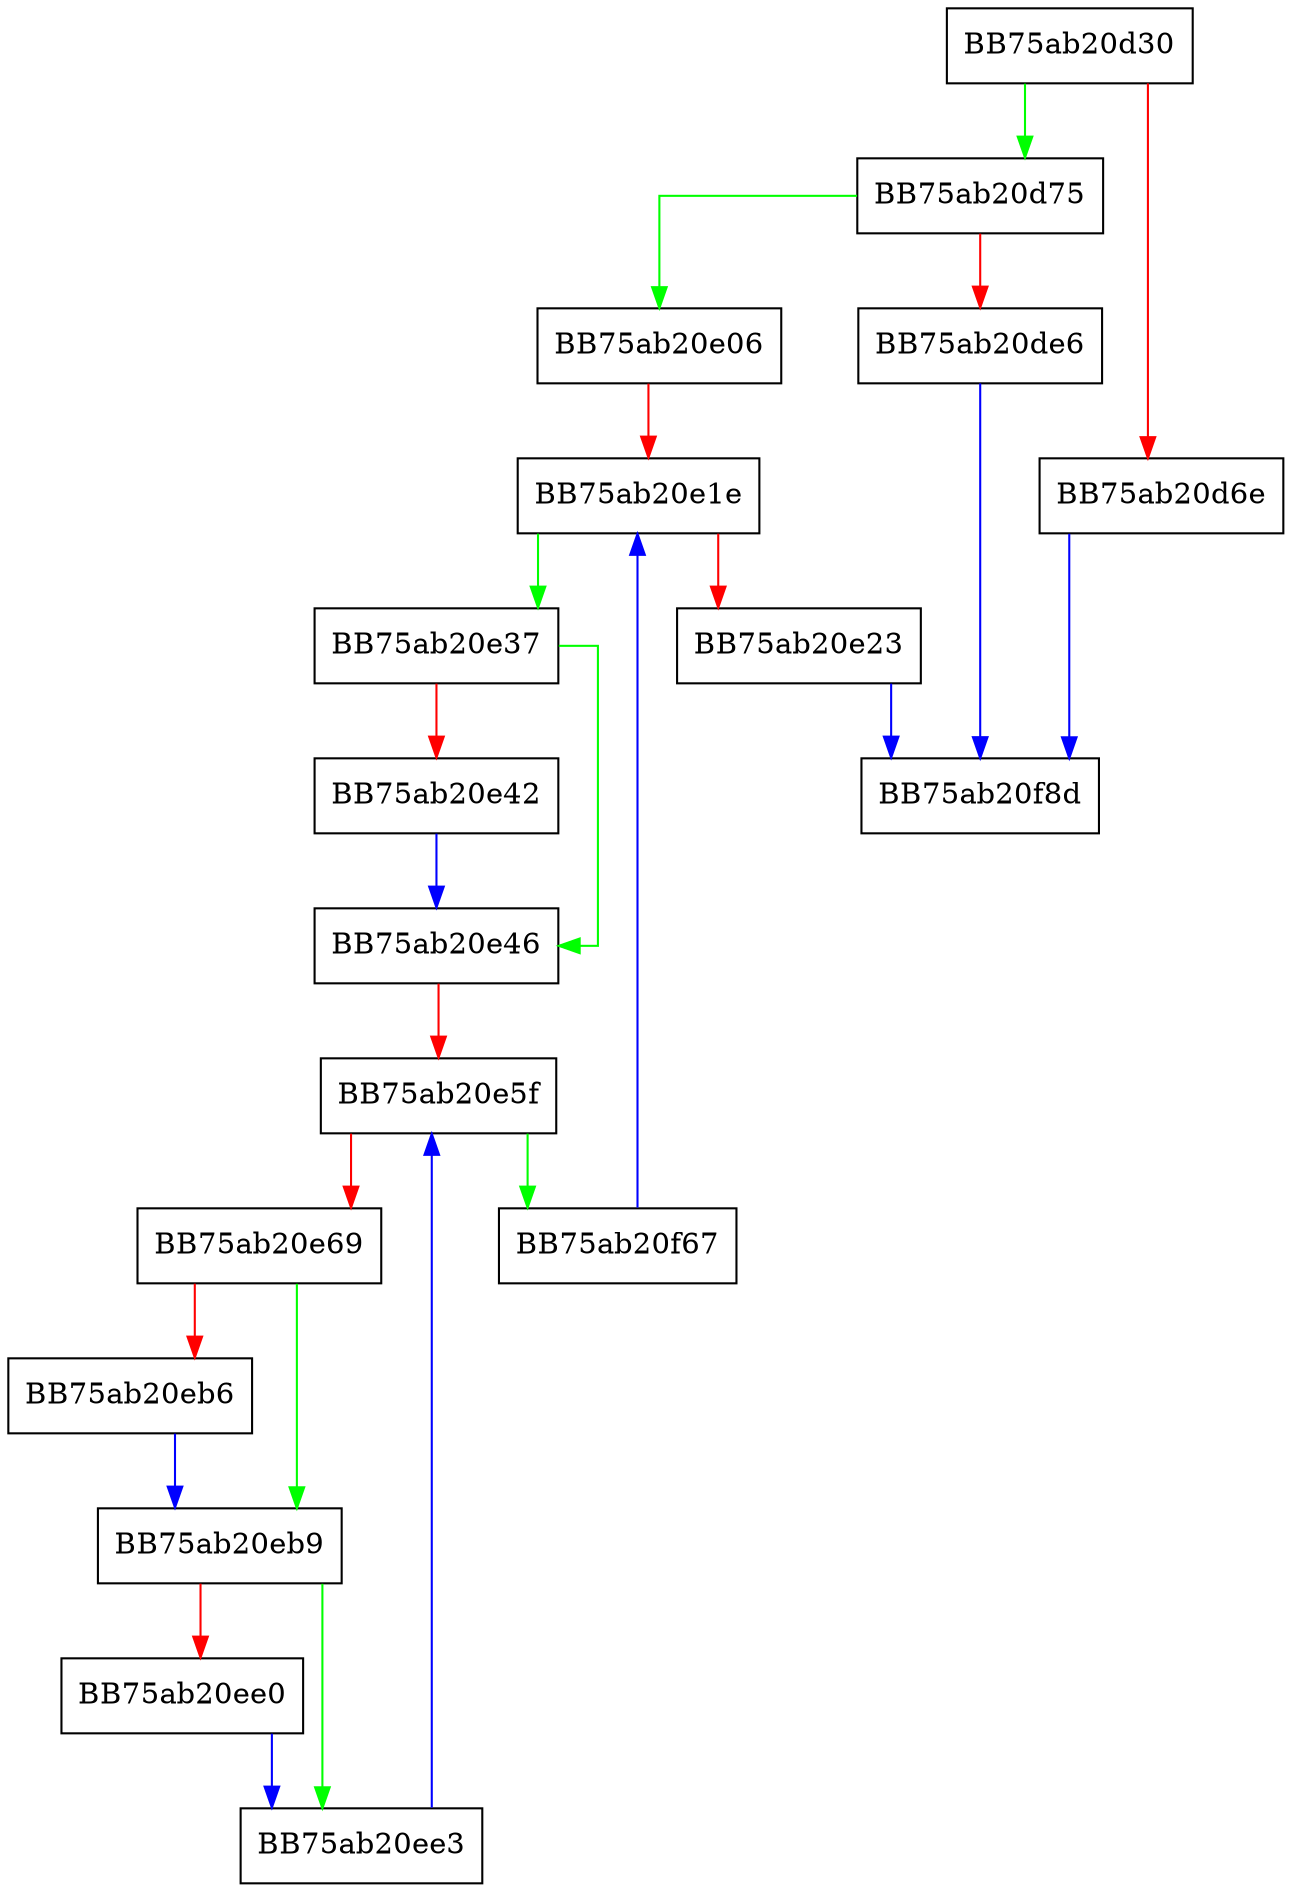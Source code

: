digraph RollingQueueQueryForPrefixNamespaced {
  node [shape="box"];
  graph [splines=ortho];
  BB75ab20d30 -> BB75ab20d75 [color="green"];
  BB75ab20d30 -> BB75ab20d6e [color="red"];
  BB75ab20d6e -> BB75ab20f8d [color="blue"];
  BB75ab20d75 -> BB75ab20e06 [color="green"];
  BB75ab20d75 -> BB75ab20de6 [color="red"];
  BB75ab20de6 -> BB75ab20f8d [color="blue"];
  BB75ab20e06 -> BB75ab20e1e [color="red"];
  BB75ab20e1e -> BB75ab20e37 [color="green"];
  BB75ab20e1e -> BB75ab20e23 [color="red"];
  BB75ab20e23 -> BB75ab20f8d [color="blue"];
  BB75ab20e37 -> BB75ab20e46 [color="green"];
  BB75ab20e37 -> BB75ab20e42 [color="red"];
  BB75ab20e42 -> BB75ab20e46 [color="blue"];
  BB75ab20e46 -> BB75ab20e5f [color="red"];
  BB75ab20e5f -> BB75ab20f67 [color="green"];
  BB75ab20e5f -> BB75ab20e69 [color="red"];
  BB75ab20e69 -> BB75ab20eb9 [color="green"];
  BB75ab20e69 -> BB75ab20eb6 [color="red"];
  BB75ab20eb6 -> BB75ab20eb9 [color="blue"];
  BB75ab20eb9 -> BB75ab20ee3 [color="green"];
  BB75ab20eb9 -> BB75ab20ee0 [color="red"];
  BB75ab20ee0 -> BB75ab20ee3 [color="blue"];
  BB75ab20ee3 -> BB75ab20e5f [color="blue"];
  BB75ab20f67 -> BB75ab20e1e [color="blue"];
}